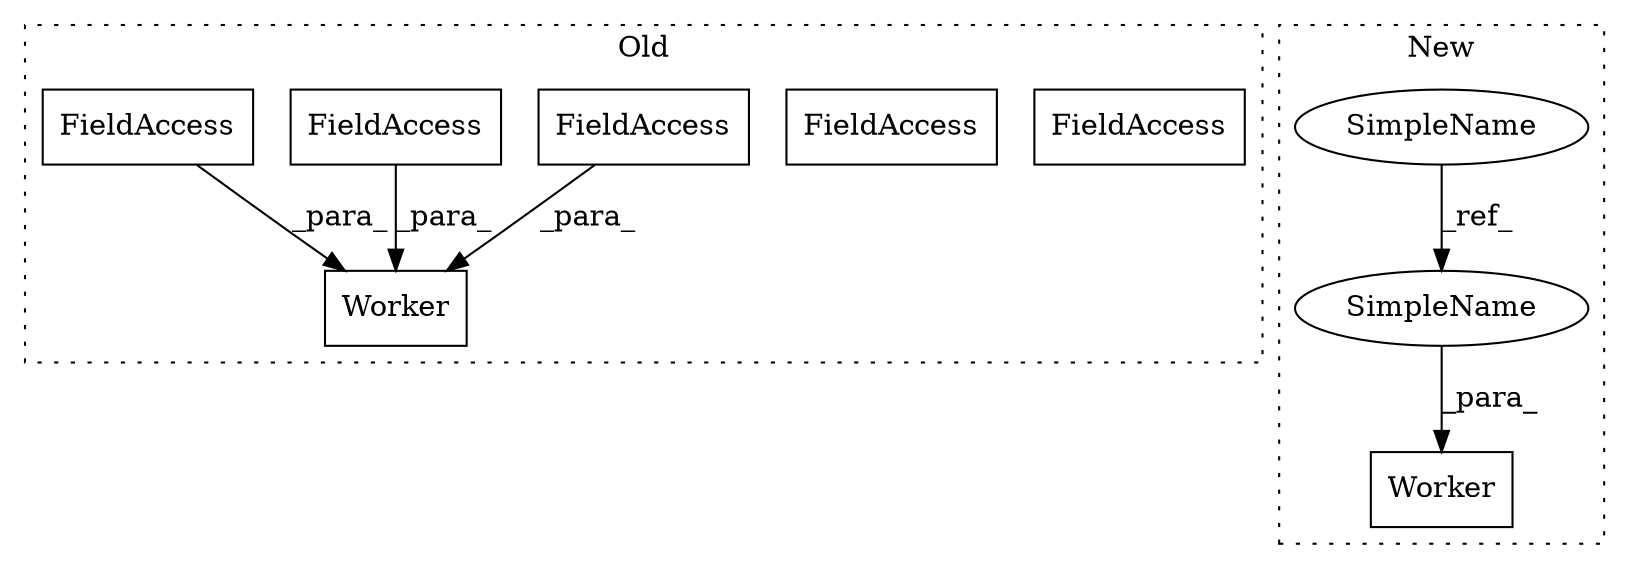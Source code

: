 digraph G {
subgraph cluster0 {
1 [label="Worker" a="32" s="8166,8265" l="7,1" shape="box"];
4 [label="FieldAccess" a="22" s="8248" l="8" shape="box"];
5 [label="FieldAccess" a="22" s="8213" l="4" shape="box"];
6 [label="FieldAccess" a="22" s="8213" l="4" shape="box"];
8 [label="FieldAccess" a="22" s="8230" l="8" shape="box"];
9 [label="FieldAccess" a="22" s="8248" l="8" shape="box"];
label = "Old";
style="dotted";
}
subgraph cluster1 {
2 [label="Worker" a="32" s="8261,8284" l="7,1" shape="box"];
3 [label="SimpleName" a="42" s="8041" l="9" shape="ellipse"];
7 [label="SimpleName" a="42" s="8275" l="9" shape="ellipse"];
label = "New";
style="dotted";
}
3 -> 7 [label="_ref_"];
6 -> 1 [label="_para_"];
7 -> 2 [label="_para_"];
8 -> 1 [label="_para_"];
9 -> 1 [label="_para_"];
}